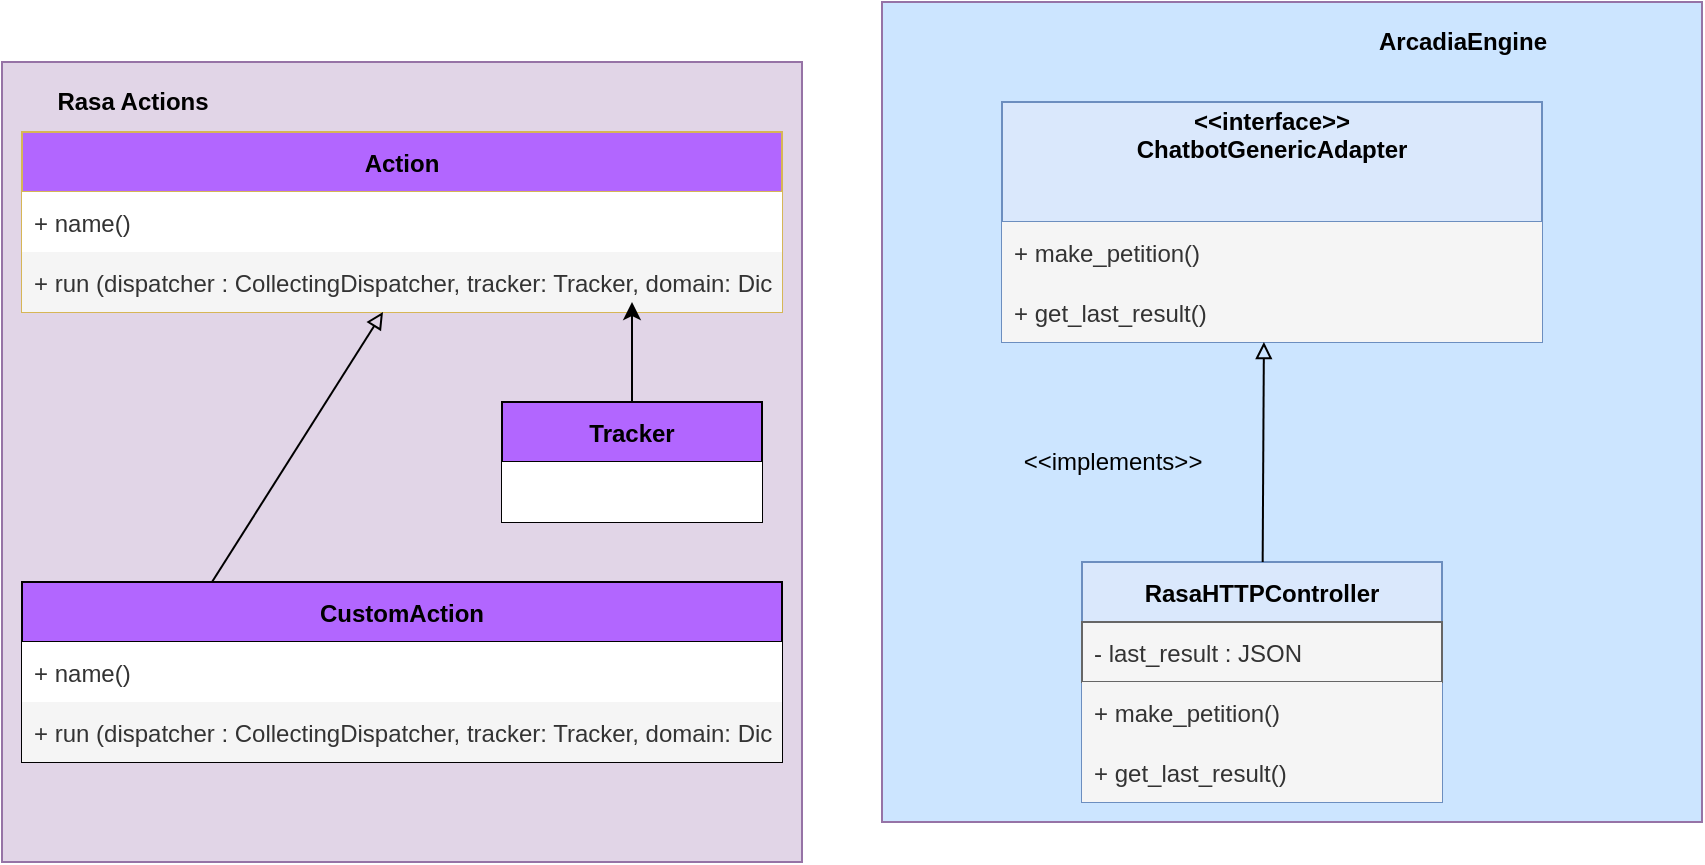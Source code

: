 <mxfile version="17.2.4" type="device"><diagram id="LPg0j_pNxHtV6jfeSge1" name="Page-1"><mxGraphModel dx="1038" dy="564" grid="1" gridSize="10" guides="1" tooltips="1" connect="1" arrows="1" fold="1" page="1" pageScale="1" pageWidth="827" pageHeight="1169" math="0" shadow="0"><root><mxCell id="0"/><mxCell id="1" parent="0"/><mxCell id="1ZaH2dVLYMZgDrf2bwdu-19" value="" style="whiteSpace=wrap;html=1;aspect=fixed;strokeColor=#9673a6;fillColor=#CCE5FF;" parent="1" vertex="1"><mxGeometry x="450" y="70" width="410" height="410" as="geometry"/></mxCell><mxCell id="1ZaH2dVLYMZgDrf2bwdu-16" value="" style="whiteSpace=wrap;html=1;aspect=fixed;strokeColor=#9673a6;fillColor=#e1d5e7;" parent="1" vertex="1"><mxGeometry x="10" y="100" width="400" height="400" as="geometry"/></mxCell><mxCell id="1ZaH2dVLYMZgDrf2bwdu-1" value="&lt;&lt;interface&gt;&gt;&#xA;ChatbotGenericAdapter&#xA;&#xA;" style="swimlane;fontStyle=1;childLayout=stackLayout;horizontal=1;startSize=60;horizontalStack=0;resizeParent=1;resizeParentMax=0;resizeLast=0;collapsible=1;marginBottom=0;fillColor=#dae8fc;strokeColor=#6c8ebf;" parent="1" vertex="1"><mxGeometry x="510" y="120" width="270" height="120" as="geometry"/></mxCell><mxCell id="1ZaH2dVLYMZgDrf2bwdu-2" value="+ make_petition()" style="text;strokeColor=none;fillColor=#f5f5f5;align=left;verticalAlign=middle;spacingLeft=4;spacingRight=4;overflow=hidden;points=[[0,0.5],[1,0.5]];portConstraint=eastwest;rotatable=0;fontColor=#333333;" parent="1ZaH2dVLYMZgDrf2bwdu-1" vertex="1"><mxGeometry y="60" width="270" height="30" as="geometry"/></mxCell><mxCell id="1ZaH2dVLYMZgDrf2bwdu-3" value="+ get_last_result()" style="text;align=left;verticalAlign=middle;spacingLeft=4;spacingRight=4;overflow=hidden;points=[[0,0.5],[1,0.5]];portConstraint=eastwest;rotatable=0;fillColor=#f5f5f5;fontColor=#333333;strokeColor=none;" parent="1ZaH2dVLYMZgDrf2bwdu-1" vertex="1"><mxGeometry y="90" width="270" height="30" as="geometry"/></mxCell><mxCell id="1ZaH2dVLYMZgDrf2bwdu-5" value="RasaHTTPController" style="swimlane;fontStyle=1;childLayout=stackLayout;horizontal=1;startSize=30;horizontalStack=0;resizeParent=1;resizeParentMax=0;resizeLast=0;collapsible=1;marginBottom=0;fillColor=#dae8fc;strokeColor=#6c8ebf;" parent="1" vertex="1"><mxGeometry x="550" y="350" width="180" height="120" as="geometry"/></mxCell><mxCell id="1ZaH2dVLYMZgDrf2bwdu-9" value="- last_result : JSON" style="text;strokeColor=#666666;fillColor=#f5f5f5;align=left;verticalAlign=middle;spacingLeft=4;spacingRight=4;overflow=hidden;points=[[0,0.5],[1,0.5]];portConstraint=eastwest;rotatable=0;fontColor=#333333;" parent="1ZaH2dVLYMZgDrf2bwdu-5" vertex="1"><mxGeometry y="30" width="180" height="30" as="geometry"/></mxCell><mxCell id="1ZaH2dVLYMZgDrf2bwdu-6" value="+ make_petition()" style="text;strokeColor=none;fillColor=#f5f5f5;align=left;verticalAlign=middle;spacingLeft=4;spacingRight=4;overflow=hidden;points=[[0,0.5],[1,0.5]];portConstraint=eastwest;rotatable=0;fontColor=#333333;" parent="1ZaH2dVLYMZgDrf2bwdu-5" vertex="1"><mxGeometry y="60" width="180" height="30" as="geometry"/></mxCell><mxCell id="1ZaH2dVLYMZgDrf2bwdu-7" value="+ get_last_result()" style="text;strokeColor=none;fillColor=#f5f5f5;align=left;verticalAlign=middle;spacingLeft=4;spacingRight=4;overflow=hidden;points=[[0,0.5],[1,0.5]];portConstraint=eastwest;rotatable=0;fontColor=#333333;" parent="1ZaH2dVLYMZgDrf2bwdu-5" vertex="1"><mxGeometry y="90" width="180" height="30" as="geometry"/></mxCell><mxCell id="1ZaH2dVLYMZgDrf2bwdu-10" value="" style="endArrow=block;html=1;rounded=0;entryX=0.485;entryY=1;entryDx=0;entryDy=0;entryPerimeter=0;endFill=0;" parent="1" source="1ZaH2dVLYMZgDrf2bwdu-5" target="1ZaH2dVLYMZgDrf2bwdu-3" edge="1"><mxGeometry width="50" height="50" relative="1" as="geometry"><mxPoint x="290" y="380" as="sourcePoint"/><mxPoint x="340" y="330" as="targetPoint"/></mxGeometry></mxCell><mxCell id="1ZaH2dVLYMZgDrf2bwdu-11" value="&amp;lt;&amp;lt;implements&amp;gt;&amp;gt;" style="text;html=1;align=center;verticalAlign=middle;resizable=0;points=[];autosize=1;strokeColor=none;fillColor=none;" parent="1" vertex="1"><mxGeometry x="510" y="290" width="110" height="20" as="geometry"/></mxCell><mxCell id="1ZaH2dVLYMZgDrf2bwdu-17" value="&lt;div&gt;&lt;b&gt;Rasa Actions&lt;/b&gt;&lt;/div&gt;" style="text;html=1;align=center;verticalAlign=middle;resizable=0;points=[];autosize=1;strokeColor=none;fillColor=none;" parent="1" vertex="1"><mxGeometry x="30" y="110" width="90" height="20" as="geometry"/></mxCell><mxCell id="1ZaH2dVLYMZgDrf2bwdu-20" value="&lt;b&gt;ArcadiaEngine&lt;/b&gt;" style="text;html=1;align=center;verticalAlign=middle;resizable=0;points=[];autosize=1;strokeColor=none;fillColor=none;" parent="1" vertex="1"><mxGeometry x="690" y="80" width="100" height="20" as="geometry"/></mxCell><mxCell id="oA61kko3rq5Yd7ikSoL0-4" value="Action" style="swimlane;fontStyle=1;childLayout=stackLayout;horizontal=1;startSize=30;horizontalStack=0;resizeParent=1;resizeParentMax=0;resizeLast=0;collapsible=1;marginBottom=0;fillColor=#B266FF;strokeColor=#d6b656;" parent="1" vertex="1"><mxGeometry x="20" y="135" width="380" height="90" as="geometry"/></mxCell><mxCell id="oA61kko3rq5Yd7ikSoL0-5" value="+ name()" style="text;strokeColor=none;fillColor=default;align=left;verticalAlign=middle;spacingLeft=4;spacingRight=4;overflow=hidden;points=[[0,0.5],[1,0.5]];portConstraint=eastwest;rotatable=0;fontColor=#333333;" parent="oA61kko3rq5Yd7ikSoL0-4" vertex="1"><mxGeometry y="30" width="380" height="30" as="geometry"/></mxCell><mxCell id="oA61kko3rq5Yd7ikSoL0-6" value="+ run (dispatcher : CollectingDispatcher, tracker: Tracker, domain: Dict)" style="text;strokeColor=none;fillColor=#f5f5f5;align=left;verticalAlign=middle;spacingLeft=4;spacingRight=4;overflow=hidden;points=[[0,0.5],[1,0.5]];portConstraint=eastwest;rotatable=0;fontColor=#333333;" parent="oA61kko3rq5Yd7ikSoL0-4" vertex="1"><mxGeometry y="60" width="380" height="30" as="geometry"/></mxCell><mxCell id="oA61kko3rq5Yd7ikSoL0-8" value="Tracker" style="swimlane;fontStyle=1;childLayout=stackLayout;horizontal=1;startSize=30;horizontalStack=0;resizeParent=1;resizeParentMax=0;resizeLast=0;collapsible=1;marginBottom=0;fillColor=#B266FF;" parent="1" vertex="1"><mxGeometry x="260" y="270" width="130" height="60" as="geometry"/></mxCell><mxCell id="oA61kko3rq5Yd7ikSoL0-11" value="" style="text;strokeColor=none;fillColor=default;align=left;verticalAlign=middle;spacingLeft=4;spacingRight=4;overflow=hidden;points=[[0,0.5],[1,0.5]];portConstraint=eastwest;rotatable=0;fontColor=#333333;" parent="oA61kko3rq5Yd7ikSoL0-8" vertex="1"><mxGeometry y="30" width="130" height="30" as="geometry"/></mxCell><mxCell id="oA61kko3rq5Yd7ikSoL0-13" value="" style="endArrow=classic;html=1;rounded=0;exitX=0.5;exitY=0;exitDx=0;exitDy=0;" parent="1" source="oA61kko3rq5Yd7ikSoL0-8" edge="1"><mxGeometry width="50" height="50" relative="1" as="geometry"><mxPoint x="340" y="380" as="sourcePoint"/><mxPoint x="325" y="220" as="targetPoint"/></mxGeometry></mxCell><mxCell id="oA61kko3rq5Yd7ikSoL0-18" value="CustomAction" style="swimlane;fontStyle=1;childLayout=stackLayout;horizontal=1;startSize=30;horizontalStack=0;resizeParent=1;resizeParentMax=0;resizeLast=0;collapsible=1;marginBottom=0;fillColor=#B266FF;" parent="1" vertex="1"><mxGeometry x="20" y="360" width="380" height="90" as="geometry"/></mxCell><mxCell id="oA61kko3rq5Yd7ikSoL0-19" value="+ name()" style="text;strokeColor=none;fillColor=default;align=left;verticalAlign=middle;spacingLeft=4;spacingRight=4;overflow=hidden;points=[[0,0.5],[1,0.5]];portConstraint=eastwest;rotatable=0;fontColor=#333333;" parent="oA61kko3rq5Yd7ikSoL0-18" vertex="1"><mxGeometry y="30" width="380" height="30" as="geometry"/></mxCell><mxCell id="oA61kko3rq5Yd7ikSoL0-20" value="+ run (dispatcher : CollectingDispatcher, tracker: Tracker, domain: Dict)" style="text;strokeColor=none;fillColor=#f5f5f5;align=left;verticalAlign=middle;spacingLeft=4;spacingRight=4;overflow=hidden;points=[[0,0.5],[1,0.5]];portConstraint=eastwest;rotatable=0;fontColor=#333333;" parent="oA61kko3rq5Yd7ikSoL0-18" vertex="1"><mxGeometry y="60" width="380" height="30" as="geometry"/></mxCell><mxCell id="oA61kko3rq5Yd7ikSoL0-21" value="" style="endArrow=block;html=1;rounded=0;exitX=0.25;exitY=0;exitDx=0;exitDy=0;endFill=0;" parent="1" source="oA61kko3rq5Yd7ikSoL0-18" target="oA61kko3rq5Yd7ikSoL0-6" edge="1"><mxGeometry width="50" height="50" relative="1" as="geometry"><mxPoint x="340" y="380" as="sourcePoint"/><mxPoint x="110" y="230" as="targetPoint"/></mxGeometry></mxCell></root></mxGraphModel></diagram></mxfile>